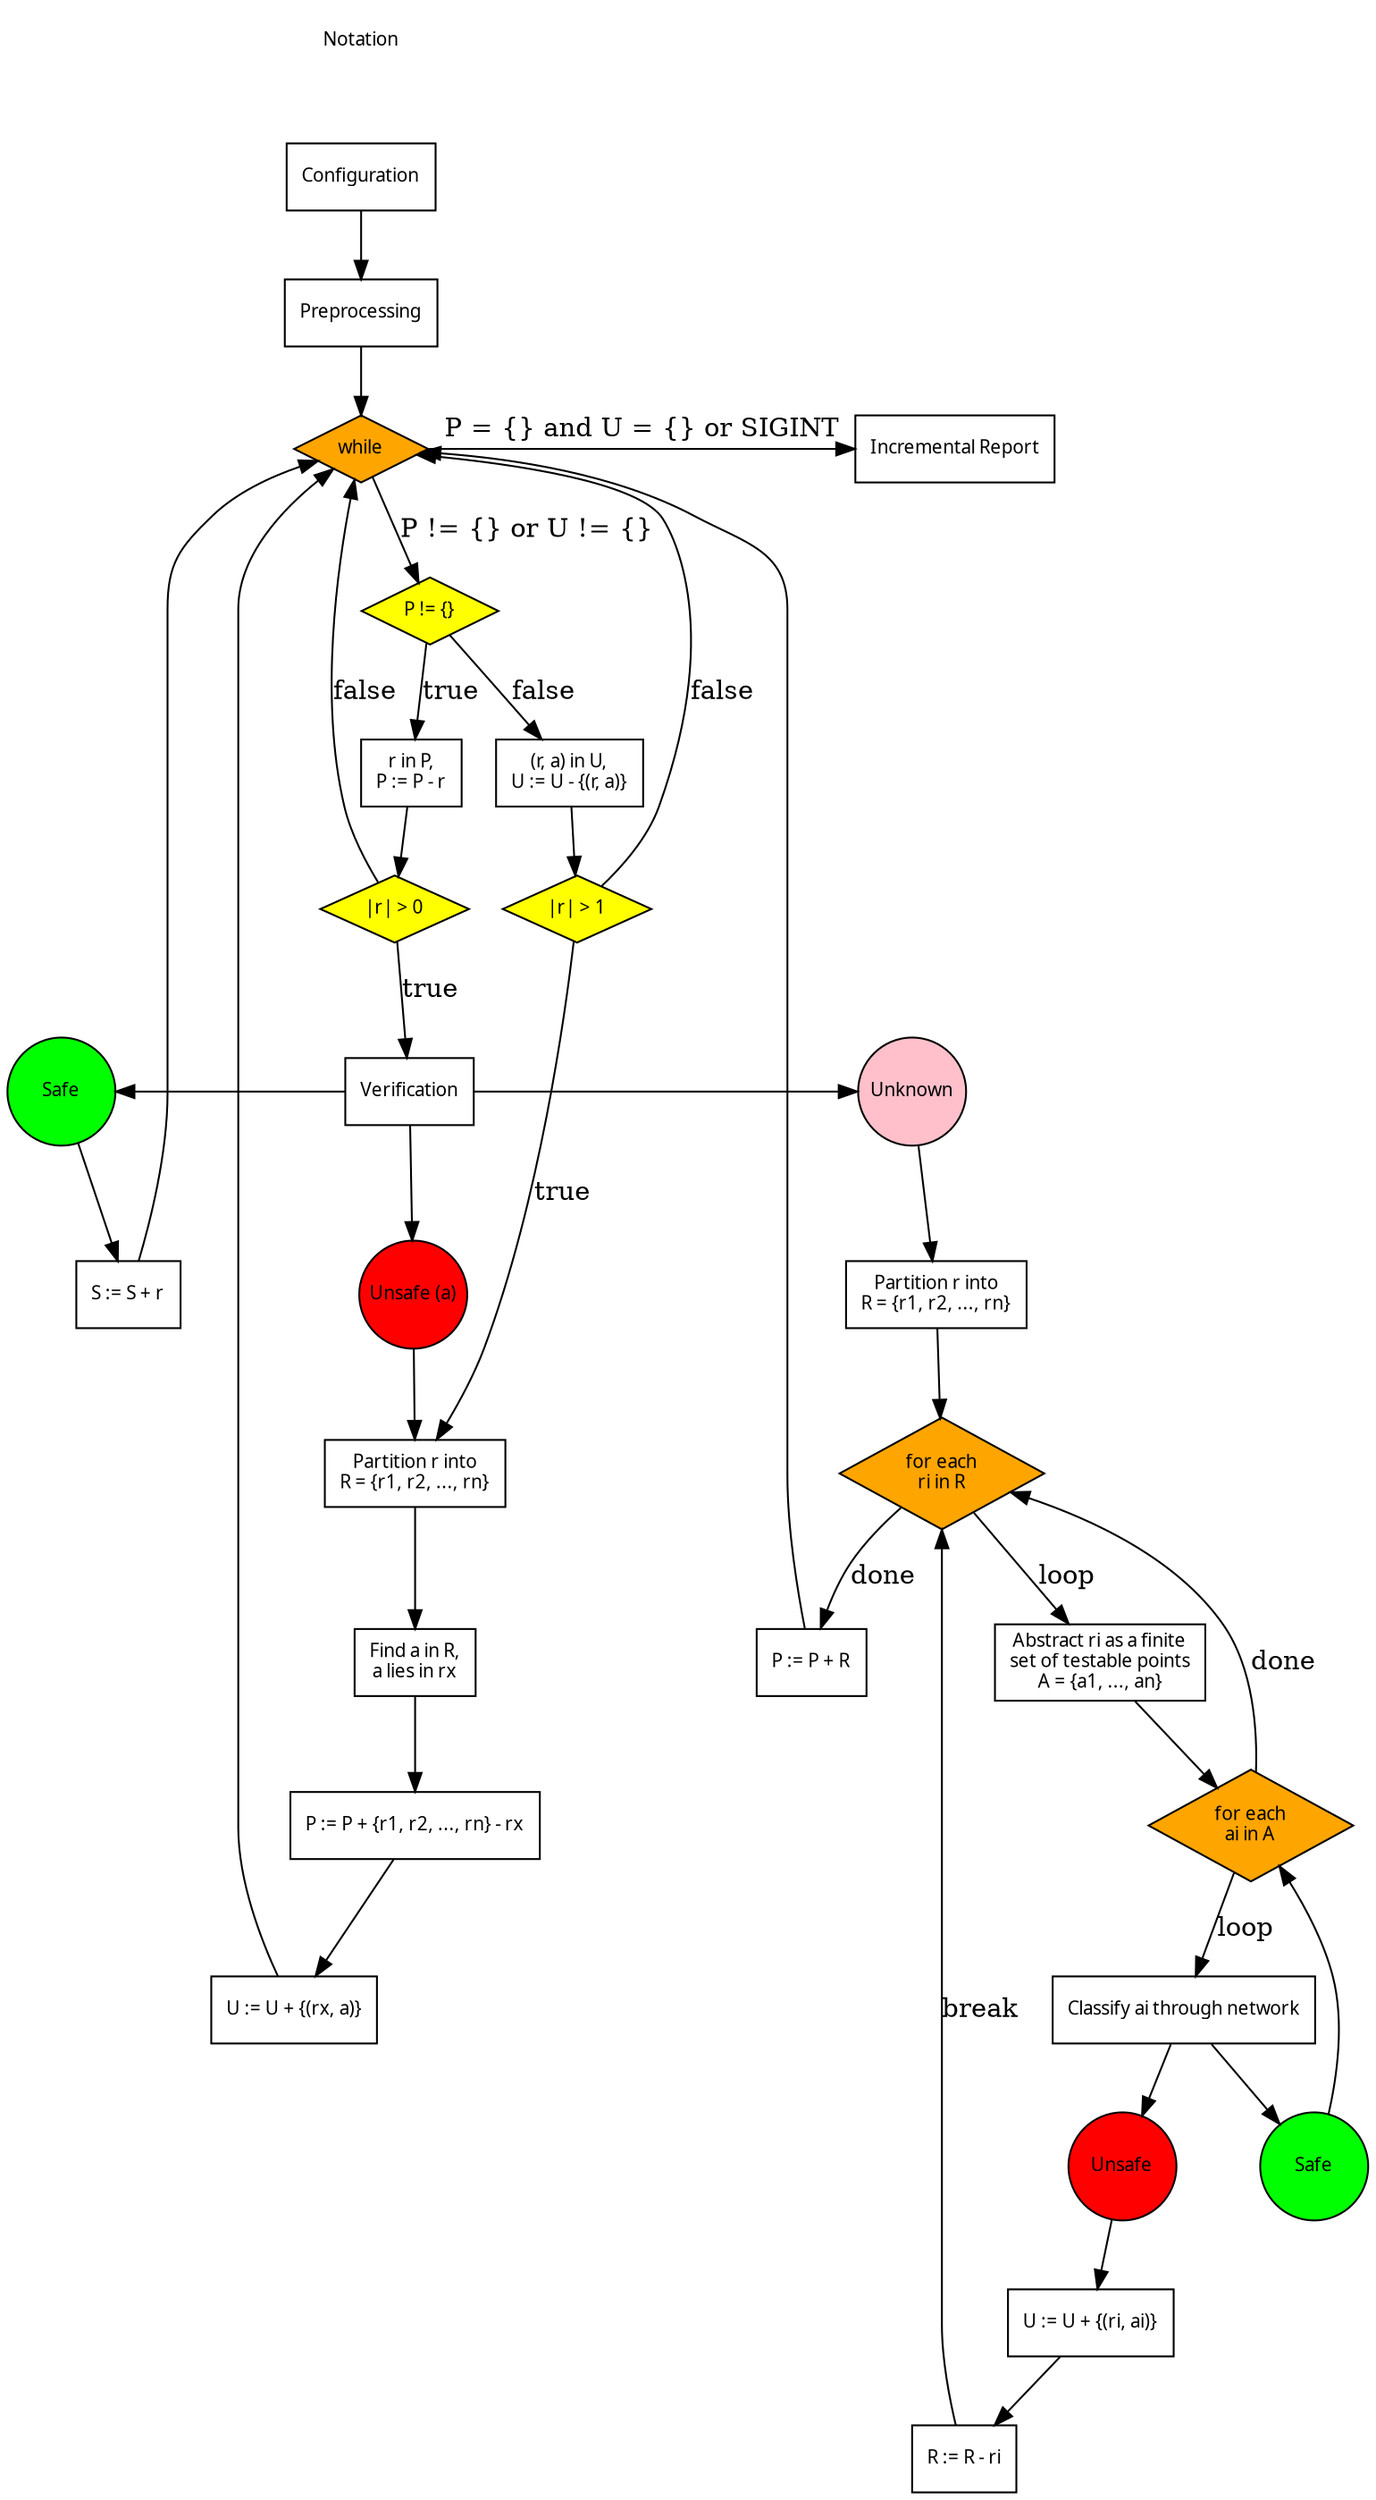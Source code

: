 
digraph R {
    node [shape=box fontname=Ariel fontsize=10];
    infobox [shape=plaintext label="Notation" 
        texlbl="
        \begin{tabular}{|c|l|}
            \hline
            \multicolumn{2}{|c|}{\textbf{Notation}} \\ \hline
            Symbol & Definition \\ \hline
            $P$ & Set of unverified regions \\ 
            $U$ & Set of known unsafe regions \\ 
            $S$ & Set of safe regions \\ 
            $|r|, r \in P$ & Number of valid points in $r$ \\ \hline 
        \end{tabular}
    "];
    config [label="Configuration" texlbl="Configuration"];
    preproc [label="Preprocessing"];
    p_not_empty [label="r in P,\nP := P - r" texlbl="$r \in P, P := P - r$"];
    u_not_empty [label="(r, a) in U,\nU := U - {(r, a)}" texlbl="$(r, a) \in U, U := U - \{(r, a)\}$"];
    verification [label="Verification" texlbl="Verification"];
    add_safe [label="S := S + r" texlbl="$S := S + r$"];
    refine_unsafe [label="Partition r into\nR = {r1, r2, ..., rn}"
        texlbl="Partition r into \break $R = \{r_1, r_2, \hdots , r_n\}$"];
    find_adv [label="Find a in R,\na lies in rx" 
        texlbl="Find $a$ in $R$, $a \in r_x$"];
    fill_p [label="P := P + {r1, r2, ..., rn} - rx"
        texlbl="$P := P + \{r_1, r_2, \hdots , r_n\} - r_x$"];
    fill_u [label="U := U + {(rx, a)}"
        texlbl="$U := U + \{(r_x, a)\}$"];
    refine_unknown [label="Partition r into\nR = {r1, r2, ..., rn}"
        texlbl="Partition r into \break $R = \{r_1, r_2, \hdots , r_n\}$"];
    abstract [
        label="Abstract ri as a finite\nset of testable points\nA = {a1, ..., an}"
        texlbl="Abstract $r_i$ as a set $A = \{a_1, \hdots , a_n\}$"];
    test_a [label="Classify ai through network"];
    fill_u_a [label="U := U + {(ri, ai)}"
        texlbl="$U := U + \{(r_i, a_i)\}$"];
    remove_r_a [label="R := R - ri"
        texlbl="$R := R - r_i$"];
    fill_p_r [label="P := P + R"
        texlbl="$P := P + R$"];
    end [label="Incremental Report"];


    node [shape=diamond fillcolor="yellow" style="filled" width=1.0];
    if_poru [label="P != {}" texlbl="$P \neq \{\}$"]; 
    if_empty_r_p [label="|r| > 0" texlbl="$|r| > 0$"];
    if_empty_r_u [label="|r| > 1" texlbl="$|r| > 1$"];

    node [fillcolor="orange"];
    main_while [label="while"];
    for_each_r [label="for each\nri in R"
        texlbl="$\forall r_i \in R$"];
    for_each_a [label="for each\nai in A"
        texlbl="$\forall a_i \in A$"];

    node [shape=circle style="filled" width=0.8 fixedsize=true];
    safe [label="Safe" fillcolor=green];
    safe_a [label="Safe" fillcolor=green];
    unsafe_a [label="Unsafe" fillcolor=red];
    unsafe [label="Unsafe (a)" fillcolor=red
        texlbl="Unsafe ($\alpha$)"];
    unknown [label="Unknown" fillcolor=pink];

    //{rank=same infobox config}
    infobox -> config [style=invis];
    config -> preproc;
    preproc -> main_while;
    main_while -> if_poru [label="P != {} or U != {}" 
        texlbl="$P \neq \{\} \lor U \neq \{\}$"];

    {rank=same end main_while}
    main_while -> end [label="P = {} and U = {} or SIGINT" 
        texlbl="$P = \{\} \land U = \{\} \lor$ SIGINT"];

    //{rank=same if_poru p_not_empty}
    if_poru -> p_not_empty [label="true"];
    if_poru -> u_not_empty [label="false"];

    //{rank=same p_not_empty if_empty_r_p}
    p_not_empty -> if_empty_r_p;
    //if_empty_r_p -> p_not_empty [dir="back"];

    //{rank=same u_not_empty if_empty_r_u}
    u_not_empty -> if_empty_r_u;
    if_empty_r_u -> main_while [label="false"];

    if_empty_r_p -> main_while [label="false"];

    if_empty_r_p -> verification [label="true"];
    
    verification -> unsafe;
    verification -> unknown;

    {rank=same verification safe unknown}
    safe -> verification [dir="back"];

    safe -> add_safe;
    add_safe -> main_while;

    unsafe -> refine_unsafe;
    refine_unsafe -> find_adv;
    find_adv -> fill_p;
    fill_p -> fill_u;
    fill_u -> main_while;

    unknown -> refine_unknown;
    refine_unknown -> for_each_r;
    for_each_r -> abstract [label="loop"];
    for_each_r -> fill_p_r [label="done"];
    fill_p_r -> main_while;
    abstract -> for_each_a;
    for_each_a -> test_a [label="loop"];
    test_a -> safe_a;
    test_a -> unsafe_a;
    safe_a -> for_each_a;
    for_each_a -> for_each_r [label="done"];
    unsafe_a -> fill_u_a;
    fill_u_a -> remove_r_a;
    remove_r_a -> for_each_r [label="break"];

    if_empty_r_u -> refine_unsafe [label="true"];

    rankdir=UD;
}

